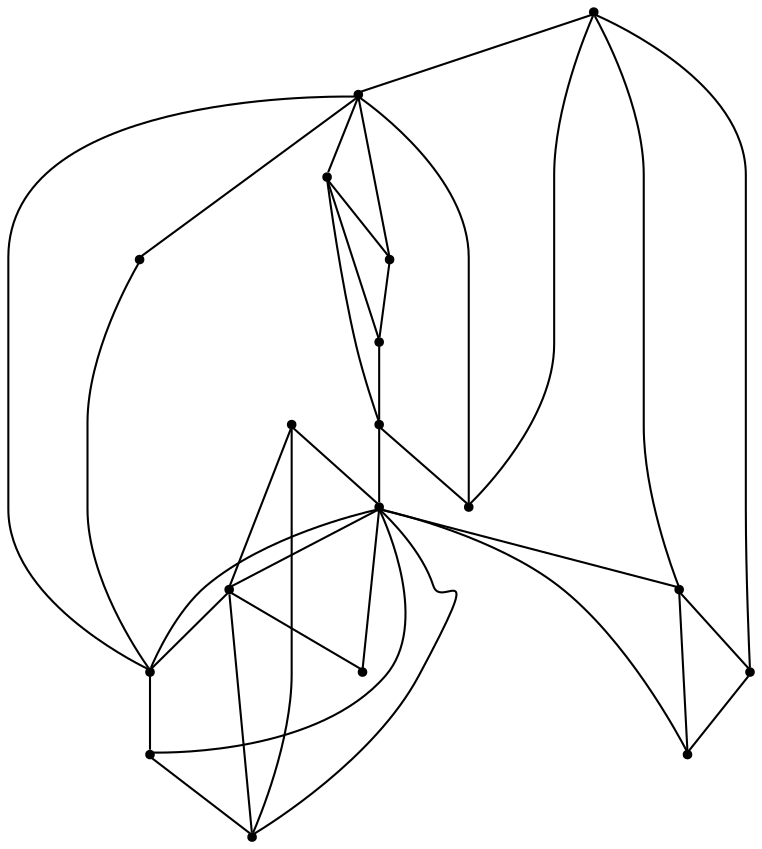 graph {
  node [shape=point,comment="{\"directed\":false,\"doi\":\"10.1007/978-3-642-00219-9_15\",\"figure\":\"1 (1)\"}"]

  v0 [pos="865.2684348616489,836.5610814104177"]
  v1 [pos="567.8597688896712,561.085896709712"]
  v2 [pos="836.5595930232557,821.5556014244005"]
  v3 [pos="807.9132951514665,805.1746138062142"]
  v4 [pos="780.4553803643514,791.3571445041234"]
  v5 [pos="579.7436156428138,715.0794045111147"]
  v6 [pos="563.35642832379,854.3174494579587"]
  v7 [pos="531.9580845766288,713.7038968789459"]
  v8 [pos="725.9148145897443,764.2222401628592"]
  v9 [pos="691.7644090608107,749.2167601768417"]
  v10 [pos="682.1948004168132,712.3283256453699"]
  v11 [pos="642.6028630101404,708.2018663502704"]
  v12 [pos="661.742096204536,738.2752829041144"]
  v13 [pos="660.3660653136496,771.037258140487"]
  v14 [pos="628.9677215664885,745.0903008817423"]
  v15 [pos="603.0109256034673,776.4767048845388"]
  v16 [pos="615.2700202498324,716.4549121432835"]
  v17 [pos="596.1308029618374,656.3705356174046"]

  v0 -- v1 [id="-1",pos="865.2684348616489,836.5610814104177 792.9271276784497,719.4350832775388 690.5885284068972,623.7378620417433 567.8597688896712,561.085896709712"]
  v5 -- v17 [id="-8",pos="579.7436156428138,715.0794045111147 596.1308029618374,656.3705356174046 596.1308029618374,656.3705356174046 596.1308029618374,656.3705356174046"]
  v5 -- v16 [id="-9",pos="579.7436156428138,715.0794045111147 615.2700202498324,716.4549121432835 615.2700202498324,716.4549121432835 615.2700202498324,716.4549121432835"]
  v17 -- v1 [id="-10",pos="596.1308029618374,656.3705356174046 567.8597688896712,561.085896709712 567.8597688896712,561.085896709712 567.8597688896712,561.085896709712"]
  v15 -- v5 [id="-11",pos="603.0109256034673,776.4767048845388 579.7436156428138,715.0794045111147 579.7436156428138,715.0794045111147 579.7436156428138,715.0794045111147"]
  v15 -- v16 [id="-12",pos="603.0109256034673,776.4767048845388 615.2700202498324,716.4549121432835 615.2700202498324,716.4549121432835 615.2700202498324,716.4549121432835"]
  v15 -- v13 [id="-13",pos="603.0109256034673,776.4767048845388 660.3660653136496,771.037258140487 660.3660653136496,771.037258140487 660.3660653136496,771.037258140487"]
  v16 -- v17 [id="-14",pos="615.2700202498324,716.4549121432835 596.1308029618374,656.3705356174046 596.1308029618374,656.3705356174046 596.1308029618374,656.3705356174046"]
  v14 -- v15 [id="-15",pos="628.9677215664885,745.0903008817423 603.0109256034673,776.4767048845388 603.0109256034673,776.4767048845388 603.0109256034673,776.4767048845388"]
  v14 -- v13 [id="-16",pos="628.9677215664885,745.0903008817423 660.3660653136496,771.037258140487 660.3660653136496,771.037258140487 660.3660653136496,771.037258140487"]
  v11 -- v14 [id="-17",pos="642.6028630101404,708.2018663502704 628.9677215664885,745.0903008817423 628.9677215664885,745.0903008817423 628.9677215664885,745.0903008817423"]
  v11 -- v1 [id="-18",pos="642.6028630101404,708.2018663502704 567.8597688896712,561.085896709712 567.8597688896712,561.085896709712 567.8597688896712,561.085896709712"]
  v12 -- v11 [id="-19",pos="661.742096204536,738.2752829041144 642.6028630101404,708.2018663502704 642.6028630101404,708.2018663502704 642.6028630101404,708.2018663502704"]
  v13 -- v12 [id="-20",pos="660.3660653136496,771.037258140487 661.742096204536,738.2752829041144 661.742096204536,738.2752829041144 661.742096204536,738.2752829041144"]
  v12 -- v10 [id="-21",pos="661.742096204536,738.2752829041144 682.1948004168132,712.3283256453699 682.1948004168132,712.3283256453699 682.1948004168132,712.3283256453699"]
  v13 -- v4 [id="-22",pos="660.3660653136496,771.037258140487 780.4553803643514,791.3571445041234 780.4553803643514,791.3571445041234 780.4553803643514,791.3571445041234"]
  v13 -- v9 [id="-23",pos="660.3660653136496,771.037258140487 691.7644090608107,749.2167601768417 691.7644090608107,749.2167601768417 691.7644090608107,749.2167601768417"]
  v13 -- v8 [id="-24",pos="660.3660653136496,771.037258140487 725.9148145897443,764.2222401628592 725.9148145897443,764.2222401628592 725.9148145897443,764.2222401628592"]
  v12 -- v9 [id="-25",pos="661.742096204536,738.2752829041144 691.7644090608107,749.2167601768417 691.7644090608107,749.2167601768417 691.7644090608107,749.2167601768417"]
  v10 -- v11 [id="-26",pos="682.1948004168132,712.3283256453699 642.6028630101404,708.2018663502704 642.6028630101404,708.2018663502704 642.6028630101404,708.2018663502704"]
  v9 -- v10 [id="-27",pos="691.7644090608107,749.2167601768417 682.1948004168132,712.3283256453699 682.1948004168132,712.3283256453699 682.1948004168132,712.3283256453699"]
  v8 -- v4 [id="-28",pos="725.9148145897443,764.2222401628592 780.4553803643514,791.3571445041234 780.4553803643514,791.3571445041234 780.4553803643514,791.3571445041234"]
  v4 -- v3 [id="-29",pos="780.4553803643514,791.3571445041234 807.9132951514665,805.1746138062142 807.9132951514665,805.1746138062142 807.9132951514665,805.1746138062142"]
  v3 -- v2 [id="-30",pos="807.9132951514665,805.1746138062142 836.5595930232557,821.5556014244005 836.5595930232557,821.5556014244005 836.5595930232557,821.5556014244005"]
  v2 -- v0 [id="-31",pos="836.5595930232557,821.5556014244005 865.2684348616489,836.5610814104177 865.2684348616489,836.5610814104177 865.2684348616489,836.5610814104177"]
  v7 -- v1 [id="-32",pos="531.9580845766288,713.7038968789459 535.068724343943,661.1471920976736 547.5029484593591,609.5784079734726 567.8597688896712,561.085896709712"]
  v1 -- v6 [id="-34",pos="567.8597688896712,561.085896709712 560.5168018074922,618.8402992865053 556.3428987015125,677.4324595981176 556.3428987015125,736.0994151645237 556.3428987015125,775.5806246593746 558.2318155687908,815.0407184870558 563.35642832379,854.3174494579587"]
  v6 -- v4 [id="-36",pos="563.35642832379,854.3174494579587 638.5498485476471,841.2584905373931 712.0336647565974,821.0597012529471 780.4553803643514,791.3571445041234"]
  v6 -- v0 [id="-37",pos="563.35642832379,854.3174494579587 597.7903972537018,860.357229883984 632.4828292846679,862.6954720159976 667.2128004207167,862.6954720159976 734.5379128744436,862.6954720159976 801.5710474413494,853.9174602084692 865.2684348616489,836.5610814104177"]
  v6 -- v2 [id="-38",pos="563.35642832379,854.3174494579587 586.3193374988645,857.0392716764201 609.3990155597065,858.389911158398 632.5036984820698,858.389911158398 702.6224838611691,858.389911158398 772.1867084946742,845.9227633312496 836.5595930232557,821.5556014244005"]
  v1 -- v5 [id="-40",pos="567.8597688896712,561.085896709712 568.6436999298805,566.6586520031246 568.543616858194,573.9155725575458 568.543616858194,581.1765636020239 568.543616858194,626.0387065463598 572.2963821056277,670.8257998302731 579.7436156428138,715.0794045111147"]
  v6 -- v7 [id="-43",pos="563.35642832379,854.3174494579587 542.6952071078988,811.7018990179506 531.9497337163881,764.9350211326523 531.9580845766288,713.7038968789459"]
  v4 -- v1 [id="-44",pos="780.4553803643514,791.3571445041234 716.3076509342637,709.0438853793676 645.0088015179301,632.2909792736325 567.8597688896712,561.085896709712"]
  v3 -- v1 [id="-45",pos="807.9132951514665,805.1746138062142 741.3304548751476,712.3618435869315 660.1742818433185,629.3940623813206 567.8597688896712,561.085896709712"]
  v2 -- v1 [id="-46",pos="836.5595930232557,821.5556014244005 767.7084205095158,715.9212327359904 676.2695867139239,626.8515325295806 567.8597688896712,561.085896709712"]
}